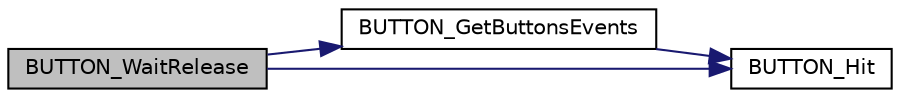 digraph "BUTTON_WaitRelease"
{
 // LATEX_PDF_SIZE
  edge [fontname="Helvetica",fontsize="10",labelfontname="Helvetica",labelfontsize="10"];
  node [fontname="Helvetica",fontsize="10",shape=record];
  rankdir="LR";
  Node1 [label="BUTTON_WaitRelease",height=0.2,width=0.4,color="black", fillcolor="grey75", style="filled", fontcolor="black",tooltip="Waits until all buttons are released."];
  Node1 -> Node2 [color="midnightblue",fontsize="10",style="solid",fontname="Helvetica"];
  Node2 [label="BUTTON_GetButtonsEvents",height=0.2,width=0.4,color="black", fillcolor="white", style="filled",URL="$d2/df5/group__BUTTON__Public__Functions.html#ga2c59b4793ae9fcff36a5415748688519",tooltip="Gets bitmap of button events."];
  Node2 -> Node3 [color="midnightblue",fontsize="10",style="solid",fontname="Helvetica"];
  Node3 [label="BUTTON_Hit",height=0.2,width=0.4,color="black", fillcolor="white", style="filled",URL="$d2/df5/group__BUTTON__Public__Functions.html#ga550835f36530e94896d1d6613e4bfe8b",tooltip="Gets input buttons bitmap."];
  Node1 -> Node3 [color="midnightblue",fontsize="10",style="solid",fontname="Helvetica"];
}
